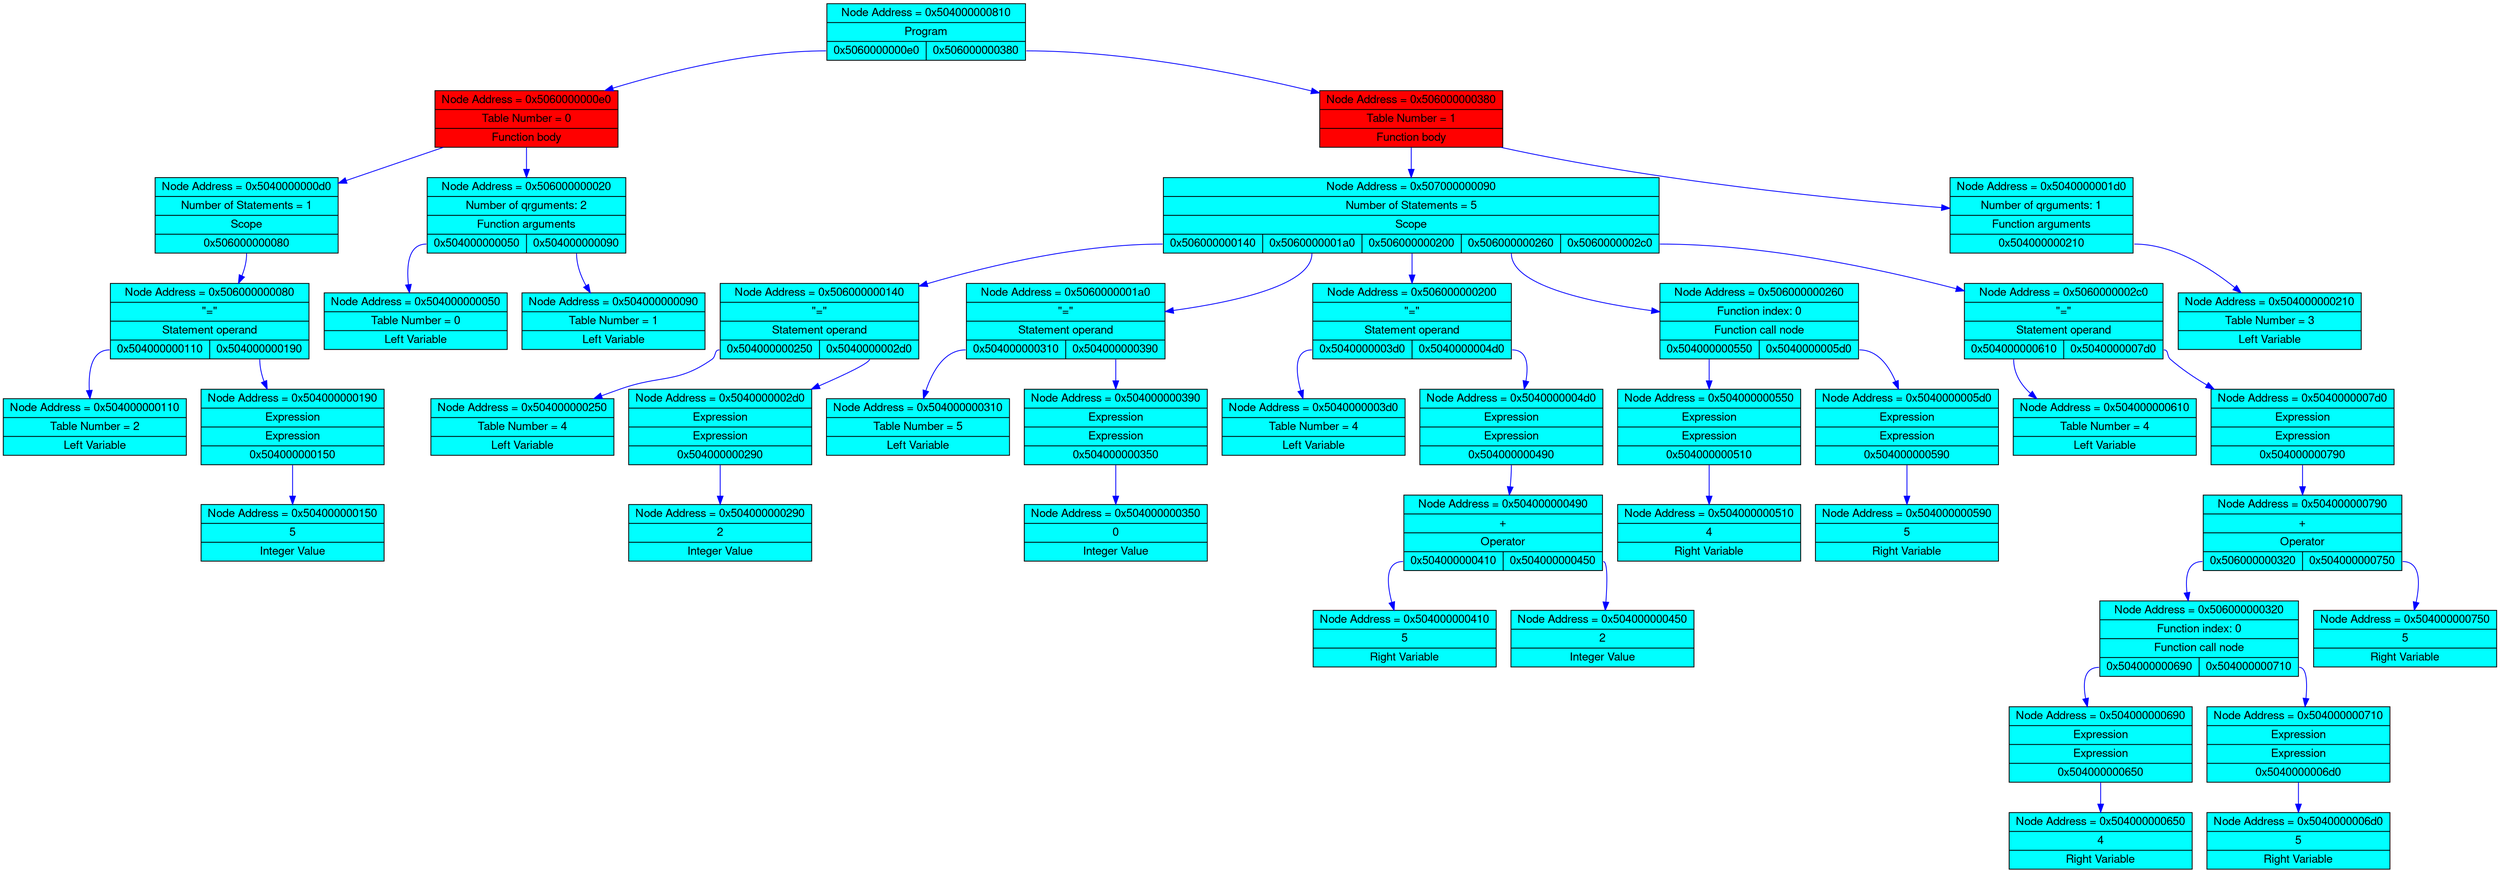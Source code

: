 digraph g {
fontname="Helvetica,Arial,sans-serif"node [fontname="Helvetica,Arial,sans-serif", color = "green"]
graph [
rankdir = "TB"
];
node [
fontisze = "16"
shape = "ellipse"
style = filled
];

"node0" [
rank = 0
"label" = "{<adr> Node Address =  0x504000000810|<value> Program|{<d0>0x5060000000e0 |<d1>0x506000000380}}"
color="black"
fillcolor="cyan"
shape = "record"];node0: <d0> -> node1[color = "blue"];

"node1" [
rank = 1
"label" = "{<adr> Node Address =  0x5060000000e0|<value> Table Number = 0|Function body}"
color="black"
fillcolor="red"
shape = "record"];node1: <d0> -> node2[color = "blue"];

"node2" [
rank = 2
"label" = "{<adr> Node Address =  0x5040000000d0|<value> Number of Statements = 1|Scope|{<d0>0x506000000080}}"
color="black"
fillcolor="cyan"
shape = "record"];node2: <d0> -> node3[color = "blue"];

"node3" [
rank = 3
"label" = "{<adr> Node Address =  0x506000000080|<value> \"=\"|Statement operand|{<d0>0x504000000110 |<d1>0x504000000190}}"
color="black"
fillcolor="cyan"
shape = "record"];node3: <d0> -> node4[color = "blue"];

"node4" [
rank = 4
"label" = "{<adr> Node Address =  0x504000000110|<value> Table Number = 2|Left Variable}"
color="black"
fillcolor="cyan"
shape = "record"];node3: <d1> -> node5[color = "blue"];

"node5" [
rank = 5
"label" = "{<adr> Node Address =  0x504000000190|<value> Expression|Expression|{<d0>0x504000000150}}"
color="black"
fillcolor="cyan"
shape = "record"];node5: <d0> -> node6[color = "blue"];

"node6" [
rank = 6
"label" = "{<adr> Node Address =  0x504000000150|<value> 5|Integer Value}"
color="black"
fillcolor="cyan"
shape = "record"];node1: <d1> -> node7[color = "blue"];

"node7" [
rank = 3
"label" = "{<adr> Node Address =  0x506000000020|<value> Number of qrguments: 2|Function arguments|{<d0>0x504000000050 |<d1>0x504000000090}}"
color="black"
fillcolor="cyan"
shape = "record"];node7: <d0> -> node8[color = "blue"];

"node8" [
rank = 4
"label" = "{<adr> Node Address =  0x504000000050|<value> Table Number = 0|Left Variable}"
color="black"
fillcolor="cyan"
shape = "record"];node7: <d1> -> node9[color = "blue"];

"node9" [
rank = 5
"label" = "{<adr> Node Address =  0x504000000090|<value> Table Number = 1|Left Variable}"
color="black"
fillcolor="cyan"
shape = "record"];node0: <d1> -> node10[color = "blue"];

"node10" [
rank = 2
"label" = "{<adr> Node Address =  0x506000000380|<value> Table Number = 1|Function body}"
color="black"
fillcolor="red"
shape = "record"];node10: <d0> -> node11[color = "blue"];

"node11" [
rank = 3
"label" = "{<adr> Node Address =  0x507000000090|<value> Number of Statements = 5|Scope|{<d0>0x506000000140 |<d1>0x5060000001a0 |<d2>0x506000000200 |<d3>0x506000000260 |<d4>0x5060000002c0}}"
color="black"
fillcolor="cyan"
shape = "record"];node11: <d0> -> node12[color = "blue"];

"node12" [
rank = 4
"label" = "{<adr> Node Address =  0x506000000140|<value> \"=\"|Statement operand|{<d0>0x504000000250 |<d1>0x5040000002d0}}"
color="black"
fillcolor="cyan"
shape = "record"];node12: <d0> -> node13[color = "blue"];

"node13" [
rank = 5
"label" = "{<adr> Node Address =  0x504000000250|<value> Table Number = 4|Left Variable}"
color="black"
fillcolor="cyan"
shape = "record"];node12: <d1> -> node14[color = "blue"];

"node14" [
rank = 6
"label" = "{<adr> Node Address =  0x5040000002d0|<value> Expression|Expression|{<d0>0x504000000290}}"
color="black"
fillcolor="cyan"
shape = "record"];node14: <d0> -> node15[color = "blue"];

"node15" [
rank = 7
"label" = "{<adr> Node Address =  0x504000000290|<value> 2|Integer Value}"
color="black"
fillcolor="cyan"
shape = "record"];node11: <d1> -> node16[color = "blue"];

"node16" [
rank = 5
"label" = "{<adr> Node Address =  0x5060000001a0|<value> \"=\"|Statement operand|{<d0>0x504000000310 |<d1>0x504000000390}}"
color="black"
fillcolor="cyan"
shape = "record"];node16: <d0> -> node17[color = "blue"];

"node17" [
rank = 6
"label" = "{<adr> Node Address =  0x504000000310|<value> Table Number = 5|Left Variable}"
color="black"
fillcolor="cyan"
shape = "record"];node16: <d1> -> node18[color = "blue"];

"node18" [
rank = 7
"label" = "{<adr> Node Address =  0x504000000390|<value> Expression|Expression|{<d0>0x504000000350}}"
color="black"
fillcolor="cyan"
shape = "record"];node18: <d0> -> node19[color = "blue"];

"node19" [
rank = 8
"label" = "{<adr> Node Address =  0x504000000350|<value> 0|Integer Value}"
color="black"
fillcolor="cyan"
shape = "record"];node11: <d2> -> node20[color = "blue"];

"node20" [
rank = 6
"label" = "{<adr> Node Address =  0x506000000200|<value> \"=\"|Statement operand|{<d0>0x5040000003d0 |<d1>0x5040000004d0}}"
color="black"
fillcolor="cyan"
shape = "record"];node20: <d0> -> node21[color = "blue"];

"node21" [
rank = 7
"label" = "{<adr> Node Address =  0x5040000003d0|<value> Table Number = 4|Left Variable}"
color="black"
fillcolor="cyan"
shape = "record"];node20: <d1> -> node22[color = "blue"];

"node22" [
rank = 8
"label" = "{<adr> Node Address =  0x5040000004d0|<value> Expression|Expression|{<d0>0x504000000490}}"
color="black"
fillcolor="cyan"
shape = "record"];node22: <d0> -> node23[color = "blue"];

"node23" [
rank = 9
"label" = "{<adr> Node Address =  0x504000000490|<value> +|Operator|{<d0>0x504000000410 |<d1>0x504000000450}}"
color="black"
fillcolor="cyan"
shape = "record"];node23: <d0> -> node24[color = "blue"];

"node24" [
rank = 10
"label" = "{<adr> Node Address =  0x504000000410|<value> 5|Right Variable}"
color="black"
fillcolor="cyan"
shape = "record"];node23: <d1> -> node25[color = "blue"];

"node25" [
rank = 11
"label" = "{<adr> Node Address =  0x504000000450|<value> 2|Integer Value}"
color="black"
fillcolor="cyan"
shape = "record"];node11: <d3> -> node26[color = "blue"];

"node26" [
rank = 7
"label" = "{<adr> Node Address =  0x506000000260|<value> Function index: 0|Function call node|{<d0>0x504000000550 |<d1>0x5040000005d0}}"
color="black"
fillcolor="cyan"
shape = "record"];node26: <d0> -> node27[color = "blue"];

"node27" [
rank = 8
"label" = "{<adr> Node Address =  0x504000000550|<value> Expression|Expression|{<d0>0x504000000510}}"
color="black"
fillcolor="cyan"
shape = "record"];node27: <d0> -> node28[color = "blue"];

"node28" [
rank = 9
"label" = "{<adr> Node Address =  0x504000000510|<value> 4|Right Variable}"
color="black"
fillcolor="cyan"
shape = "record"];node26: <d1> -> node29[color = "blue"];

"node29" [
rank = 9
"label" = "{<adr> Node Address =  0x5040000005d0|<value> Expression|Expression|{<d0>0x504000000590}}"
color="black"
fillcolor="cyan"
shape = "record"];node29: <d0> -> node30[color = "blue"];

"node30" [
rank = 10
"label" = "{<adr> Node Address =  0x504000000590|<value> 5|Right Variable}"
color="black"
fillcolor="cyan"
shape = "record"];node11: <d4> -> node31[color = "blue"];

"node31" [
rank = 8
"label" = "{<adr> Node Address =  0x5060000002c0|<value> \"=\"|Statement operand|{<d0>0x504000000610 |<d1>0x5040000007d0}}"
color="black"
fillcolor="cyan"
shape = "record"];node31: <d0> -> node32[color = "blue"];

"node32" [
rank = 9
"label" = "{<adr> Node Address =  0x504000000610|<value> Table Number = 4|Left Variable}"
color="black"
fillcolor="cyan"
shape = "record"];node31: <d1> -> node33[color = "blue"];

"node33" [
rank = 10
"label" = "{<adr> Node Address =  0x5040000007d0|<value> Expression|Expression|{<d0>0x504000000790}}"
color="black"
fillcolor="cyan"
shape = "record"];node33: <d0> -> node34[color = "blue"];

"node34" [
rank = 11
"label" = "{<adr> Node Address =  0x504000000790|<value> +|Operator|{<d0>0x506000000320 |<d1>0x504000000750}}"
color="black"
fillcolor="cyan"
shape = "record"];node34: <d0> -> node35[color = "blue"];

"node35" [
rank = 12
"label" = "{<adr> Node Address =  0x506000000320|<value> Function index: 0|Function call node|{<d0>0x504000000690 |<d1>0x504000000710}}"
color="black"
fillcolor="cyan"
shape = "record"];node35: <d0> -> node36[color = "blue"];

"node36" [
rank = 13
"label" = "{<adr> Node Address =  0x504000000690|<value> Expression|Expression|{<d0>0x504000000650}}"
color="black"
fillcolor="cyan"
shape = "record"];node36: <d0> -> node37[color = "blue"];

"node37" [
rank = 14
"label" = "{<adr> Node Address =  0x504000000650|<value> 4|Right Variable}"
color="black"
fillcolor="cyan"
shape = "record"];node35: <d1> -> node38[color = "blue"];

"node38" [
rank = 14
"label" = "{<adr> Node Address =  0x504000000710|<value> Expression|Expression|{<d0>0x5040000006d0}}"
color="black"
fillcolor="cyan"
shape = "record"];node38: <d0> -> node39[color = "blue"];

"node39" [
rank = 15
"label" = "{<adr> Node Address =  0x5040000006d0|<value> 5|Right Variable}"
color="black"
fillcolor="cyan"
shape = "record"];node34: <d1> -> node40[color = "blue"];

"node40" [
rank = 13
"label" = "{<adr> Node Address =  0x504000000750|<value> 5|Right Variable}"
color="black"
fillcolor="cyan"
shape = "record"];node10: <d1> -> node41[color = "blue"];

"node41" [
rank = 4
"label" = "{<adr> Node Address =  0x5040000001d0|<value> Number of qrguments: 1|Function arguments|{<d0>0x504000000210}}"
color="black"
fillcolor="cyan"
shape = "record"];node41: <d0> -> node42[color = "blue"];

"node42" [
rank = 5
"label" = "{<adr> Node Address =  0x504000000210|<value> Table Number = 3|Left Variable}"
color="black"
fillcolor="cyan"
shape = "record"];}